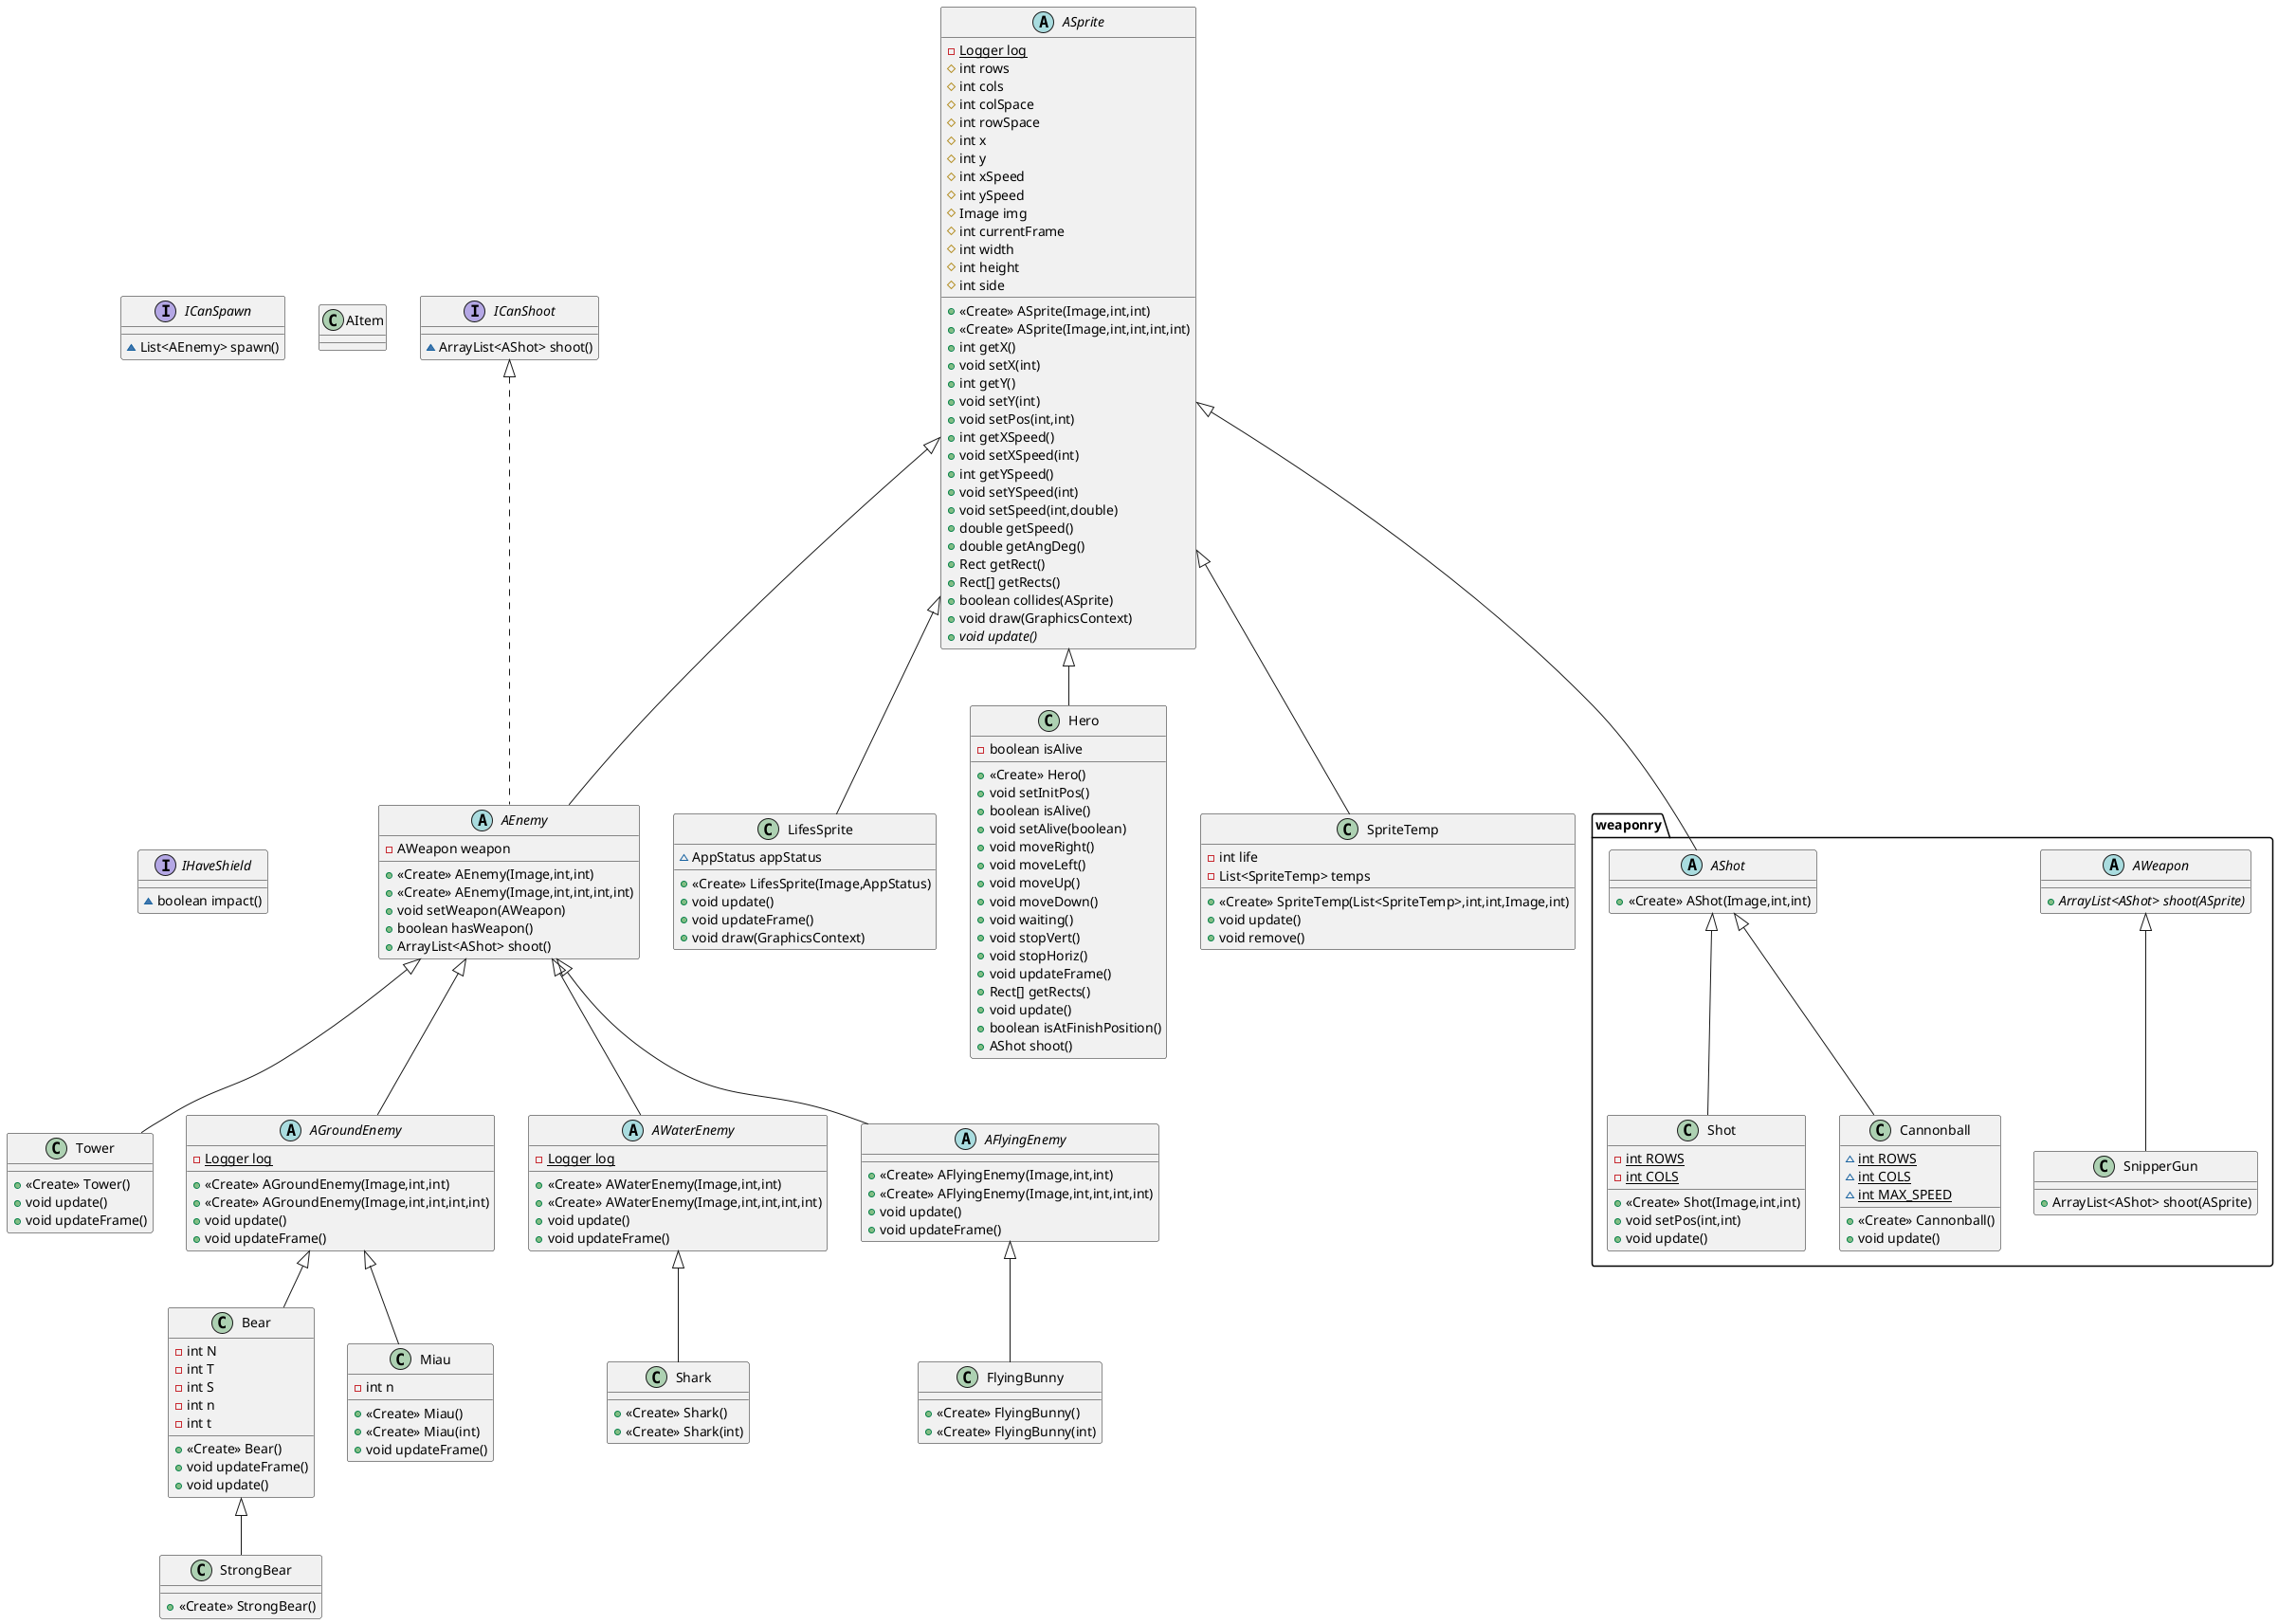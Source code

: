 @startuml
class weaponry.Shot {
- {static} int ROWS
- {static} int COLS
+ <<Create>> Shot(Image,int,int)
+ void setPos(int,int)
+ void update()
}


class StrongBear {
+ <<Create>> StrongBear()
}

class Bear {
- int N
- int T
- int S
- int n
- int t
+ <<Create>> Bear()
+ void updateFrame()
+ void update()
}


interface ICanShoot {
~ ArrayList<AShot> shoot()
}

abstract class weaponry.AWeapon {
+ {abstract}ArrayList<AShot> shoot(ASprite)
}

interface ICanSpawn {
~ List<AEnemy> spawn()
}

class Shark {
+ <<Create>> Shark()
+ <<Create>> Shark(int)
}

class weaponry.Cannonball {
~ {static} int ROWS
~ {static} int COLS
~ {static} int MAX_SPEED
+ <<Create>> Cannonball()
+ void update()
}


class weaponry.SnipperGun {
+ ArrayList<AShot> shoot(ASprite)
}

class Tower {
+ <<Create>> Tower()
+ void update()
+ void updateFrame()
}

class LifesSprite {
~ AppStatus appStatus
+ <<Create>> LifesSprite(Image,AppStatus)
+ void update()
+ void updateFrame()
+ void draw(GraphicsContext)
}


abstract class AGroundEnemy {
- {static} Logger log
+ <<Create>> AGroundEnemy(Image,int,int)
+ <<Create>> AGroundEnemy(Image,int,int,int,int)
+ void update()
+ void updateFrame()
}


class Miau {
- int n
+ <<Create>> Miau()
+ <<Create>> Miau(int)
+ void updateFrame()
}


class AItem {
}
interface IHaveShield {
~ boolean impact()
}

class Hero {
- boolean isAlive
+ <<Create>> Hero()
+ void setInitPos()
+ boolean isAlive()
+ void setAlive(boolean)
+ void moveRight()
+ void moveLeft()
+ void moveUp()
+ void moveDown()
+ void waiting()
+ void stopVert()
+ void stopHoriz()
+ void updateFrame()
+ Rect[] getRects()
+ void update()
+ boolean isAtFinishPosition()
+ AShot shoot()
}


class FlyingBunny {
+ <<Create>> FlyingBunny()
+ <<Create>> FlyingBunny(int)
}

abstract class AEnemy {
- AWeapon weapon
+ <<Create>> AEnemy(Image,int,int)
+ <<Create>> AEnemy(Image,int,int,int,int)
+ void setWeapon(AWeapon)
+ boolean hasWeapon()
+ ArrayList<AShot> shoot()
}


abstract class AWaterEnemy {
- {static} Logger log
+ <<Create>> AWaterEnemy(Image,int,int)
+ <<Create>> AWaterEnemy(Image,int,int,int,int)
+ void update()
+ void updateFrame()
}


class SpriteTemp {
- int life
- List<SpriteTemp> temps
+ <<Create>> SpriteTemp(List<SpriteTemp>,int,int,Image,int)
+ void update()
+ void remove()
}


abstract class ASprite {
- {static} Logger log
# int rows
# int cols
# int colSpace
# int rowSpace
# int x
# int y
# int xSpeed
# int ySpeed
# Image img
# int currentFrame
# int width
# int height
# int side
+ <<Create>> ASprite(Image,int,int)
+ <<Create>> ASprite(Image,int,int,int,int)
+ int getX()
+ void setX(int)
+ int getY()
+ void setY(int)
+ void setPos(int,int)
+ int getXSpeed()
+ void setXSpeed(int)
+ int getYSpeed()
+ void setYSpeed(int)
+ void setSpeed(int,double)
+ double getSpeed()
+ double getAngDeg()
+ Rect getRect()
+ Rect[] getRects()
+ boolean collides(ASprite)
+ void draw(GraphicsContext)
+ {abstract}void update()
}


abstract class weaponry.AShot {
+ <<Create>> AShot(Image,int,int)
}

abstract class AFlyingEnemy {
+ <<Create>> AFlyingEnemy(Image,int,int)
+ <<Create>> AFlyingEnemy(Image,int,int,int,int)
+ void update()
+ void updateFrame()
}



weaponry.AShot <|-- weaponry.Shot
Bear <|-- StrongBear
AGroundEnemy <|-- Bear
AWaterEnemy <|-- Shark
weaponry.AShot <|-- weaponry.Cannonball
weaponry.AWeapon <|-- weaponry.SnipperGun
AEnemy <|-- Tower
ASprite <|-- LifesSprite
AEnemy <|-- AGroundEnemy
AGroundEnemy <|-- Miau
ASprite <|-- Hero
AFlyingEnemy <|-- FlyingBunny
ICanShoot <|.. AEnemy
ASprite <|-- AEnemy
AEnemy <|-- AWaterEnemy
ASprite <|-- SpriteTemp
ASprite <|-- weaponry.AShot
AEnemy <|-- AFlyingEnemy
@enduml